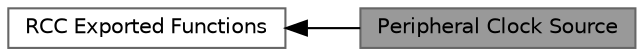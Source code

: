 digraph "Peripheral Clock Source"
{
 // LATEX_PDF_SIZE
  bgcolor="transparent";
  edge [fontname=Helvetica,fontsize=10,labelfontname=Helvetica,labelfontsize=10];
  node [fontname=Helvetica,fontsize=10,shape=box,height=0.2,width=0.4];
  rankdir=LR;
  Node1 [label="Peripheral Clock Source",height=0.2,width=0.4,color="gray40", fillcolor="grey60", style="filled", fontcolor="black",tooltip=" "];
  Node2 [label="RCC Exported Functions",height=0.2,width=0.4,color="grey40", fillcolor="white", style="filled",URL="$group___r_c_c___l_l___exported___functions.html",tooltip=" "];
  Node2->Node1 [shape=plaintext, dir="back", style="solid"];
}
